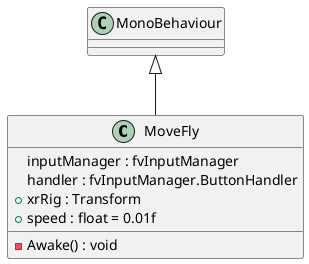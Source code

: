 @startuml
class MoveFly {
    inputManager : fvInputManager
    handler : fvInputManager.ButtonHandler
    + xrRig : Transform
    + speed : float = 0.01f
    - Awake() : void
}
MonoBehaviour <|-- MoveFly
@enduml
